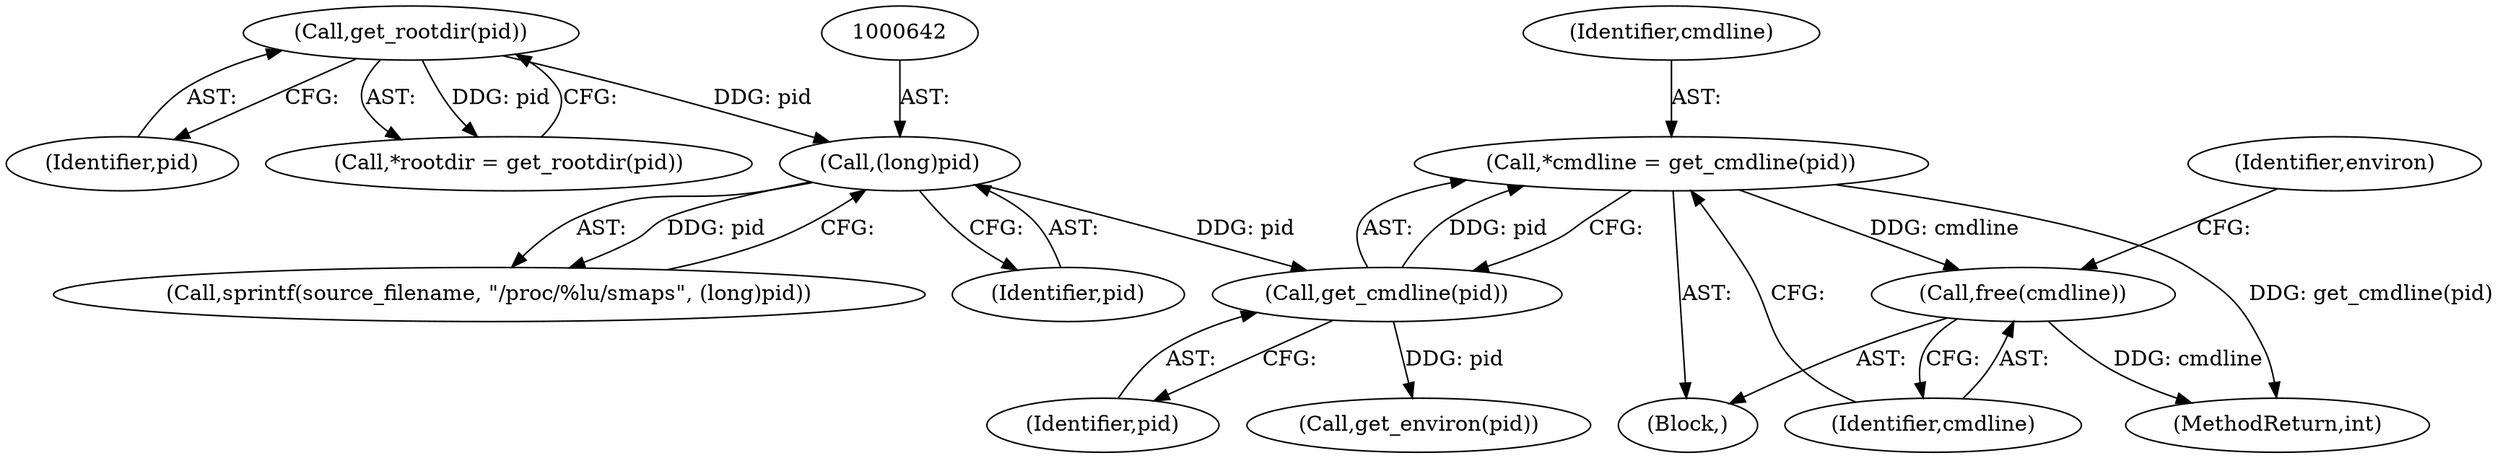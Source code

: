 digraph "0_abrt_4f2c1ddd3e3b81d2d5146b883115371f1cada9f9@pointer" {
"1000813" [label="(Call,*cmdline = get_cmdline(pid))"];
"1000815" [label="(Call,get_cmdline(pid))"];
"1000641" [label="(Call,(long)pid)"];
"1000628" [label="(Call,get_rootdir(pid))"];
"1000817" [label="(Call,free(cmdline))"];
"1000641" [label="(Call,(long)pid)"];
"1000816" [label="(Identifier,pid)"];
"1001171" [label="(MethodReturn,int)"];
"1000629" [label="(Identifier,pid)"];
"1000638" [label="(Call,sprintf(source_filename, \"/proc/%lu/smaps\", (long)pid))"];
"1000817" [label="(Call,free(cmdline))"];
"1000818" [label="(Identifier,cmdline)"];
"1000821" [label="(Identifier,environ)"];
"1000643" [label="(Identifier,pid)"];
"1000628" [label="(Call,get_rootdir(pid))"];
"1000626" [label="(Call,*rootdir = get_rootdir(pid))"];
"1000814" [label="(Identifier,cmdline)"];
"1000815" [label="(Call,get_cmdline(pid))"];
"1000813" [label="(Call,*cmdline = get_cmdline(pid))"];
"1000624" [label="(Block,)"];
"1000822" [label="(Call,get_environ(pid))"];
"1000813" -> "1000624"  [label="AST: "];
"1000813" -> "1000815"  [label="CFG: "];
"1000814" -> "1000813"  [label="AST: "];
"1000815" -> "1000813"  [label="AST: "];
"1000818" -> "1000813"  [label="CFG: "];
"1000813" -> "1001171"  [label="DDG: get_cmdline(pid)"];
"1000815" -> "1000813"  [label="DDG: pid"];
"1000813" -> "1000817"  [label="DDG: cmdline"];
"1000815" -> "1000816"  [label="CFG: "];
"1000816" -> "1000815"  [label="AST: "];
"1000641" -> "1000815"  [label="DDG: pid"];
"1000815" -> "1000822"  [label="DDG: pid"];
"1000641" -> "1000638"  [label="AST: "];
"1000641" -> "1000643"  [label="CFG: "];
"1000642" -> "1000641"  [label="AST: "];
"1000643" -> "1000641"  [label="AST: "];
"1000638" -> "1000641"  [label="CFG: "];
"1000641" -> "1000638"  [label="DDG: pid"];
"1000628" -> "1000641"  [label="DDG: pid"];
"1000628" -> "1000626"  [label="AST: "];
"1000628" -> "1000629"  [label="CFG: "];
"1000629" -> "1000628"  [label="AST: "];
"1000626" -> "1000628"  [label="CFG: "];
"1000628" -> "1000626"  [label="DDG: pid"];
"1000817" -> "1000624"  [label="AST: "];
"1000817" -> "1000818"  [label="CFG: "];
"1000818" -> "1000817"  [label="AST: "];
"1000821" -> "1000817"  [label="CFG: "];
"1000817" -> "1001171"  [label="DDG: cmdline"];
}

